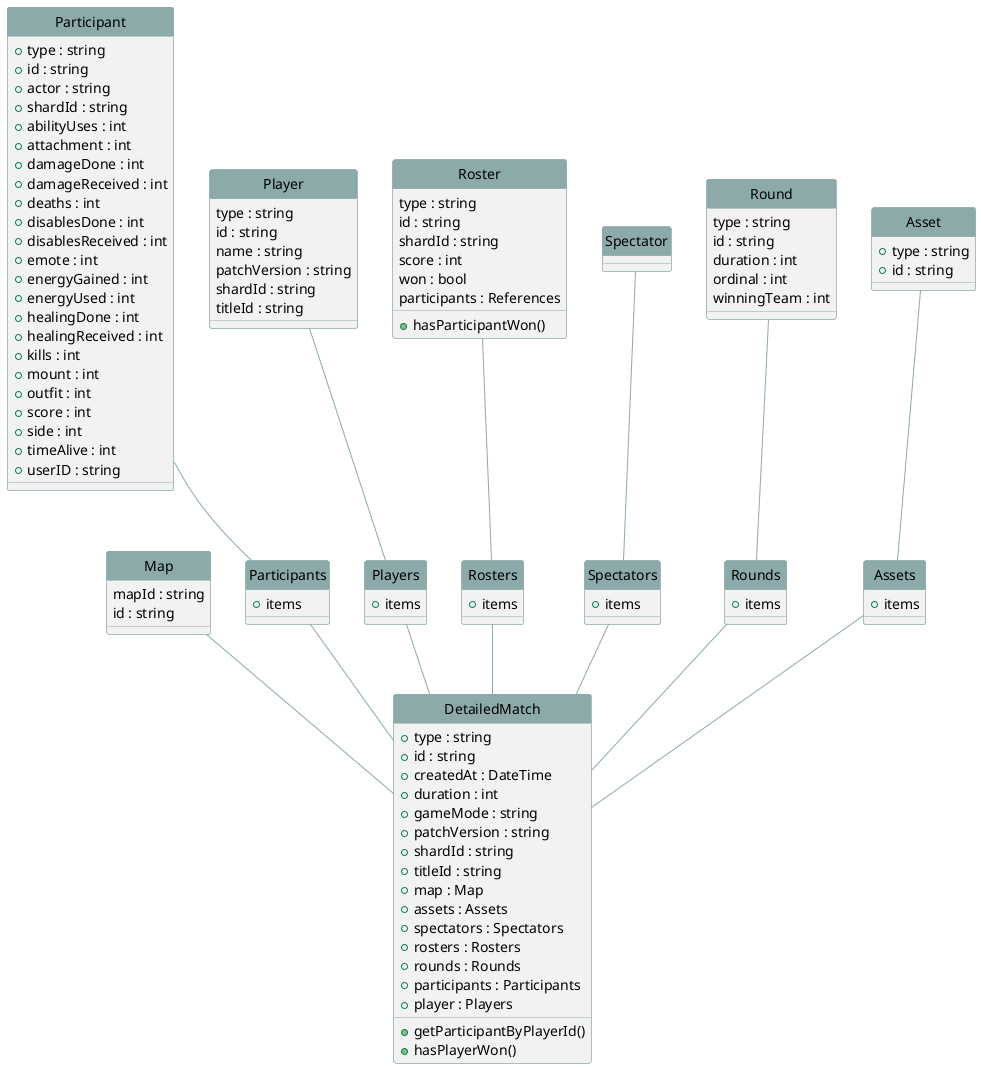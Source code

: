 ![flow](../png/DetailedMatch.png)
<!---
@startuml
hide circle
skinparam Class {
	BackgroundColor #F2F2F2
	ArrowColor #8CAAA9
	ArrowFontColor #8CAAA9
	ArrowFontSize 20
	BorderColor #8CAAA9
	HeaderBackgroundColor #8CAAA9
}
skinparam backgroundcolor transparent

Assets -- DetailedMatch
Map -- DetailedMatch
Participants -- DetailedMatch
Players -- DetailedMatch
Rosters -- DetailedMatch
Spectators -- DetailedMatch
Rounds -- DetailedMatch

Asset -- Assets
Player -- Players
Participant -- Participants
Roster -- Rosters
Spectator -- Spectators
Round -- Rounds

Class DetailedMatch {
 +type : string
 +id : string
 +createdAt : DateTime
 +duration : int
 +gameMode : string
 +patchVersion : string
 +shardId : string
 +titleId : string
 +map : Map
 +assets : Assets
 +spectators : Spectators
 +rosters : Rosters
 +rounds : Rounds
 +participants : Participants
 +player : Players
 +getParticipantByPlayerId()
 +hasPlayerWon()
}
class Assets {
 +items
}
class Asset {
 +type : string
 +id : string
}
class Participants {
 +items
}
class Participant {
 +type : string
 +id : string
 +actor : string
 +shardId : string
 +abilityUses : int
 +attachment : int
 +damageDone : int
 +damageReceived : int
 +deaths : int
 +disablesDone : int
 +disablesReceived : int
 +emote : int
 +energyGained : int
 +energyUsed : int
 +healingDone : int
 +healingReceived : int
 +kills : int
 +mount : int
 +outfit : int
 +score : int
 +side : int
 +timeAlive : int
 +userID : string
}
class Players {
 +items
}
class Player {
 type : string
 id : string
 name : string
 patchVersion : string
 shardId : string
 titleId : string
}
class Rosters {
 +items
}
class Roster {
 type : string
 id : string
 shardId : string
 score : int
 won : bool
 participants : References
 +hasParticipantWon()
}
class Map {
 mapId : string
 id : string
}
class Spectators {
 +items
}
class Spectator {
}
class Rounds {
 +items
}
class Round {
 type : string
 id : string
 duration : int
 ordinal : int
 winningTeam : int
}
@enduml
--->
